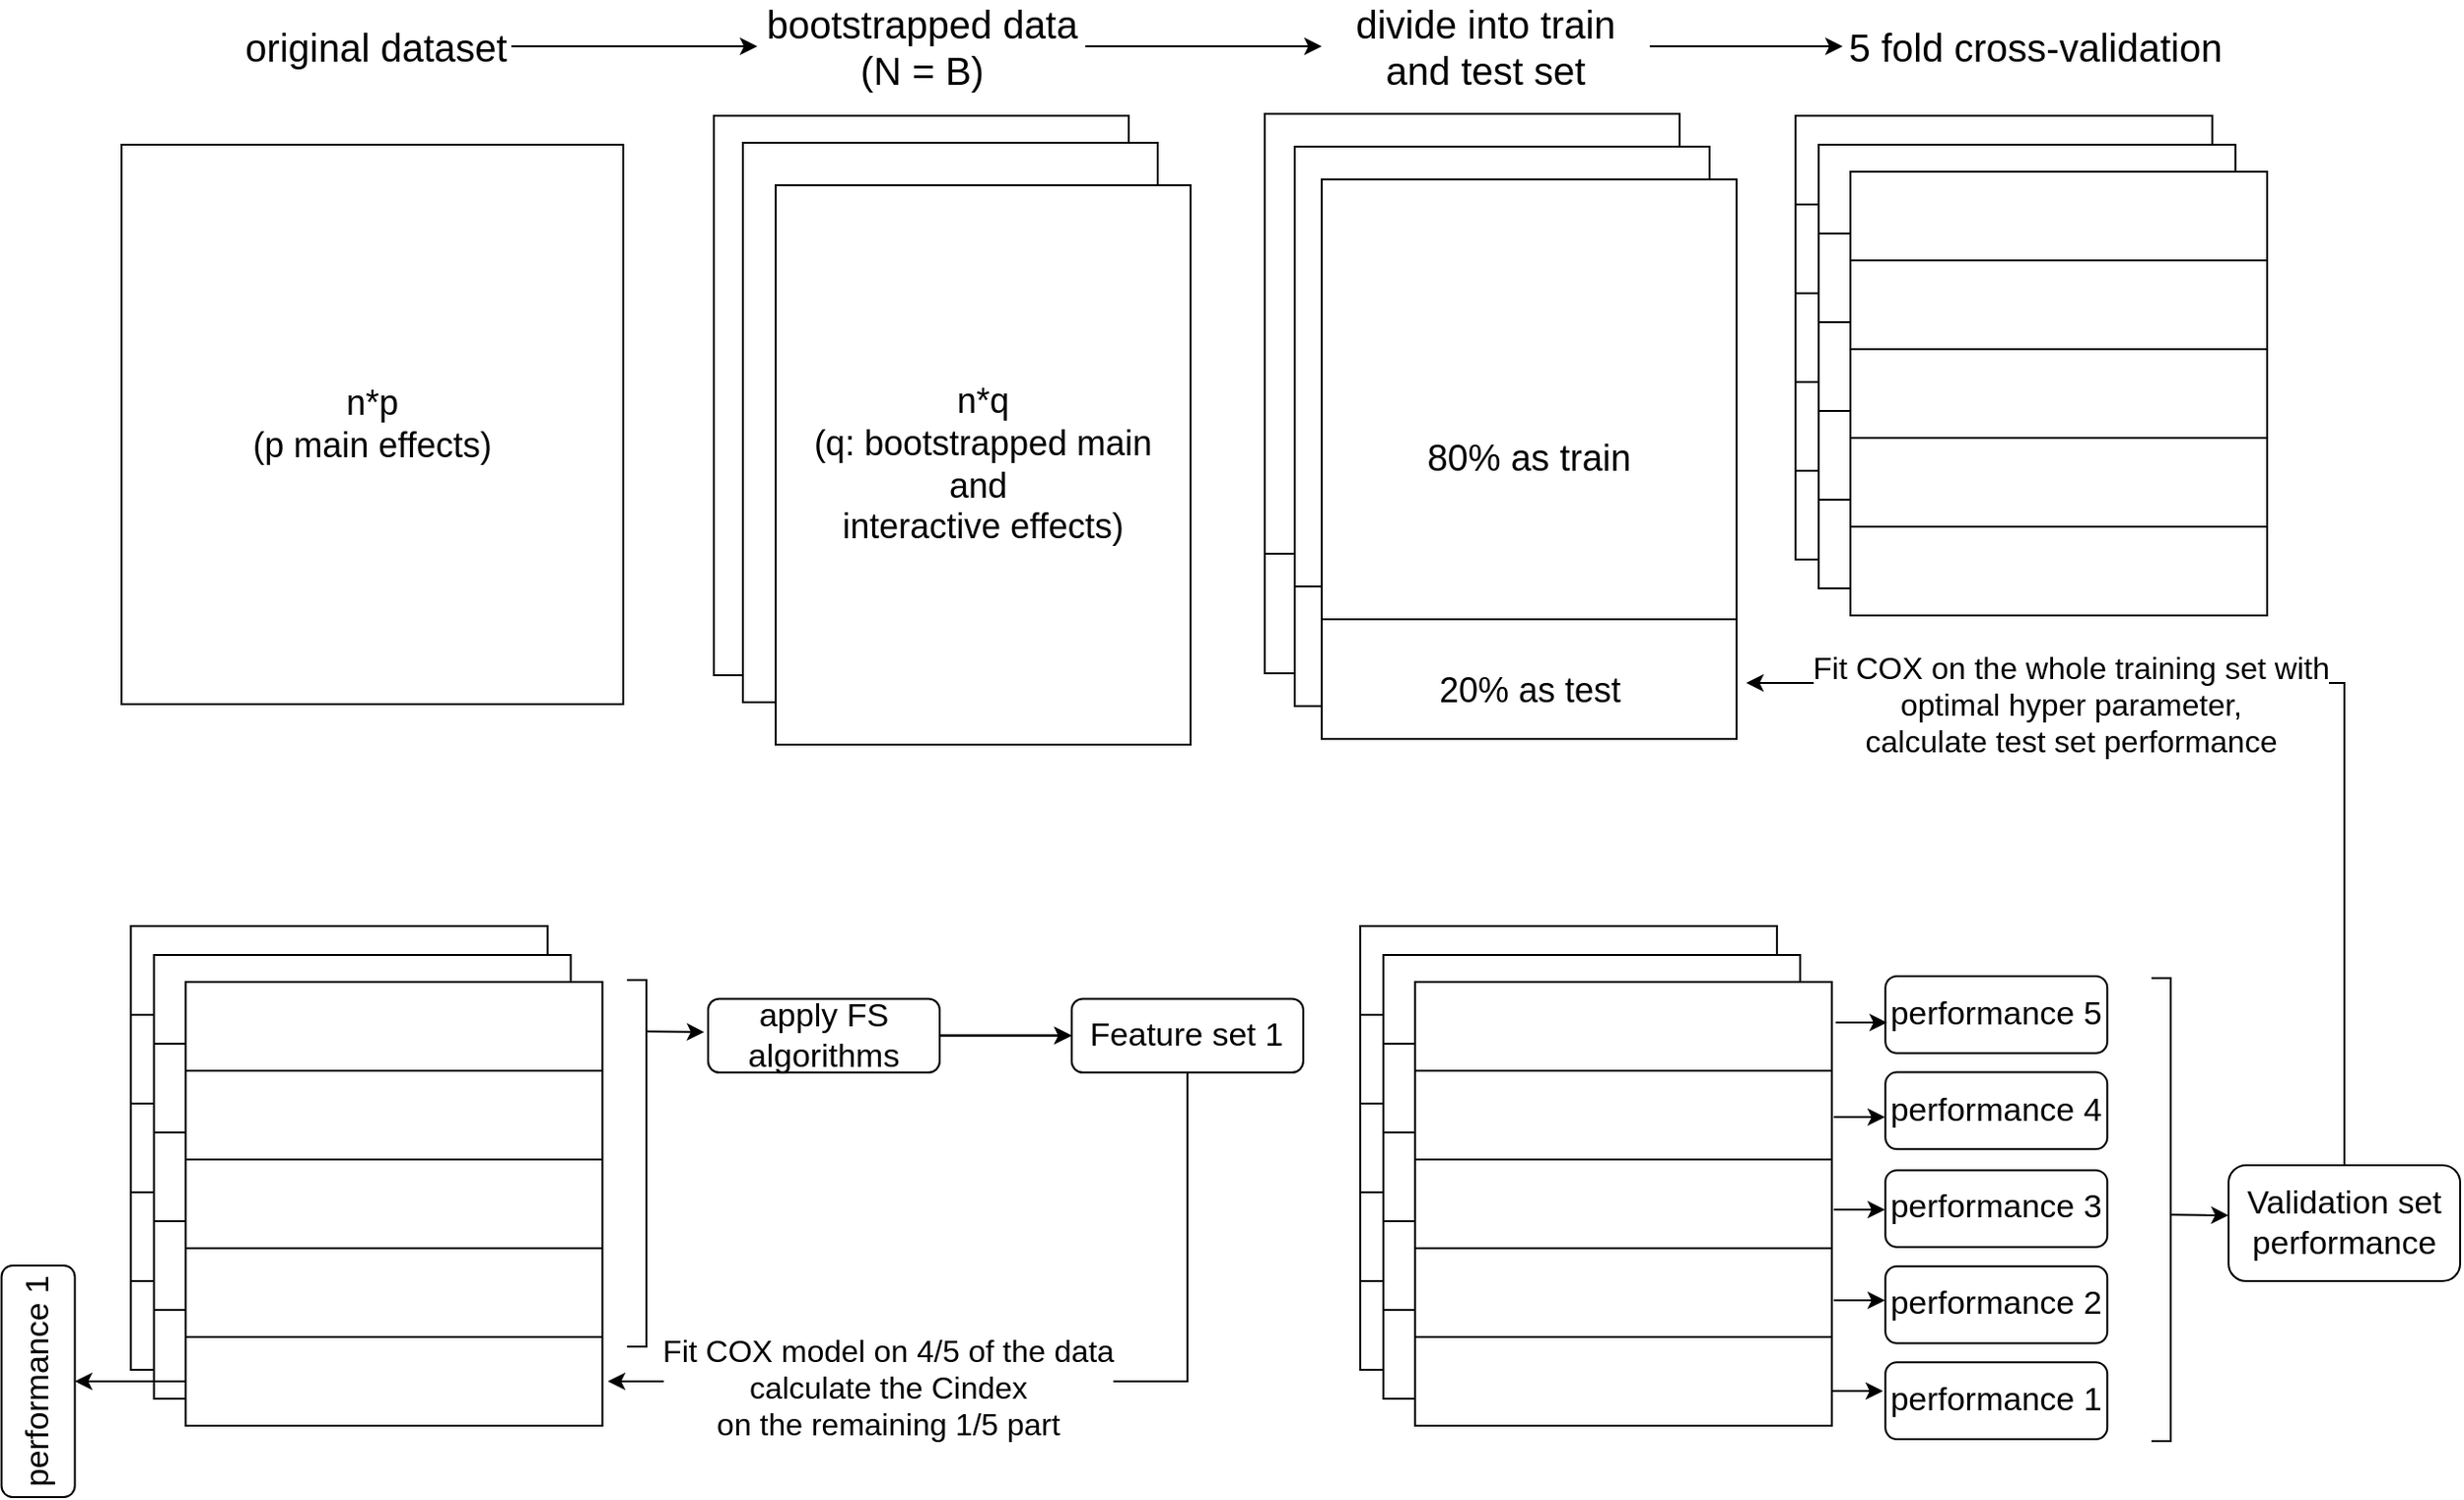 <mxfile version="22.1.16" type="device">
  <diagram name="Page-1" id="NW5-xHElYE2Hm5yu41M4">
    <mxGraphModel dx="2320" dy="2069" grid="1" gridSize="10" guides="1" tooltips="1" connect="1" arrows="1" fold="1" page="1" pageScale="1" pageWidth="827" pageHeight="1169" math="0" shadow="0">
      <root>
        <mxCell id="0" />
        <mxCell id="1" parent="0" />
        <mxCell id="kh96VS2ofaY7KQx8Iza0-1" value="" style="edgeStyle=orthogonalEdgeStyle;rounded=0;orthogonalLoop=1;jettySize=auto;html=1;" edge="1" parent="1" source="kh96VS2ofaY7KQx8Iza0-2" target="kh96VS2ofaY7KQx8Iza0-4">
          <mxGeometry relative="1" as="geometry" />
        </mxCell>
        <mxCell id="kh96VS2ofaY7KQx8Iza0-2" value="original dataset" style="text;html=1;strokeColor=none;fillColor=none;align=center;verticalAlign=middle;whiteSpace=wrap;rounded=0;fontSize=20;" vertex="1" parent="1">
          <mxGeometry x="-180" y="-755" width="140" height="30" as="geometry" />
        </mxCell>
        <mxCell id="kh96VS2ofaY7KQx8Iza0-3" value="" style="edgeStyle=orthogonalEdgeStyle;rounded=0;orthogonalLoop=1;jettySize=auto;html=1;" edge="1" parent="1" source="kh96VS2ofaY7KQx8Iza0-4" target="kh96VS2ofaY7KQx8Iza0-27">
          <mxGeometry relative="1" as="geometry" />
        </mxCell>
        <mxCell id="kh96VS2ofaY7KQx8Iza0-4" value="bootstrapped data (N = B)" style="text;html=1;strokeColor=none;fillColor=none;align=center;verticalAlign=middle;whiteSpace=wrap;rounded=0;fontSize=20;" vertex="1" parent="1">
          <mxGeometry x="87.5" y="-755" width="170" height="30" as="geometry" />
        </mxCell>
        <mxCell id="kh96VS2ofaY7KQx8Iza0-5" value="&lt;font style=&quot;font-size: 18px;&quot;&gt;n*p&lt;br&gt;(p main effects)&lt;/font&gt;" style="rounded=0;whiteSpace=wrap;html=1;" vertex="1" parent="1">
          <mxGeometry x="-242" y="-689" width="260" height="290" as="geometry" />
        </mxCell>
        <mxCell id="kh96VS2ofaY7KQx8Iza0-6" value="" style="shape=table;startSize=0;container=1;collapsible=0;childLayout=tableLayout;" vertex="1" parent="1">
          <mxGeometry x="625.57" y="-704" width="216" height="230" as="geometry" />
        </mxCell>
        <mxCell id="kh96VS2ofaY7KQx8Iza0-7" value="" style="shape=tableRow;horizontal=0;startSize=0;swimlaneHead=0;swimlaneBody=0;strokeColor=inherit;top=0;left=0;bottom=0;right=0;collapsible=0;dropTarget=0;fillColor=none;points=[[0,0.5],[1,0.5]];portConstraint=eastwest;" vertex="1" parent="kh96VS2ofaY7KQx8Iza0-6">
          <mxGeometry width="216" height="46" as="geometry" />
        </mxCell>
        <mxCell id="kh96VS2ofaY7KQx8Iza0-8" value="" style="shape=partialRectangle;html=1;whiteSpace=wrap;connectable=0;strokeColor=inherit;overflow=hidden;fillColor=none;top=0;left=0;bottom=0;right=0;pointerEvents=1;" vertex="1" parent="kh96VS2ofaY7KQx8Iza0-7">
          <mxGeometry width="216" height="46" as="geometry">
            <mxRectangle width="216" height="46" as="alternateBounds" />
          </mxGeometry>
        </mxCell>
        <mxCell id="kh96VS2ofaY7KQx8Iza0-9" value="" style="shape=tableRow;horizontal=0;startSize=0;swimlaneHead=0;swimlaneBody=0;strokeColor=inherit;top=0;left=0;bottom=0;right=0;collapsible=0;dropTarget=0;fillColor=none;points=[[0,0.5],[1,0.5]];portConstraint=eastwest;" vertex="1" parent="kh96VS2ofaY7KQx8Iza0-6">
          <mxGeometry y="46" width="216" height="46" as="geometry" />
        </mxCell>
        <mxCell id="kh96VS2ofaY7KQx8Iza0-10" value="" style="shape=partialRectangle;html=1;whiteSpace=wrap;connectable=0;strokeColor=inherit;overflow=hidden;fillColor=none;top=0;left=0;bottom=0;right=0;pointerEvents=1;" vertex="1" parent="kh96VS2ofaY7KQx8Iza0-9">
          <mxGeometry width="216" height="46" as="geometry">
            <mxRectangle width="216" height="46" as="alternateBounds" />
          </mxGeometry>
        </mxCell>
        <mxCell id="kh96VS2ofaY7KQx8Iza0-11" value="" style="shape=tableRow;horizontal=0;startSize=0;swimlaneHead=0;swimlaneBody=0;strokeColor=inherit;top=0;left=0;bottom=0;right=0;collapsible=0;dropTarget=0;fillColor=none;points=[[0,0.5],[1,0.5]];portConstraint=eastwest;" vertex="1" parent="kh96VS2ofaY7KQx8Iza0-6">
          <mxGeometry y="92" width="216" height="46" as="geometry" />
        </mxCell>
        <mxCell id="kh96VS2ofaY7KQx8Iza0-12" value="" style="shape=partialRectangle;html=1;whiteSpace=wrap;connectable=0;strokeColor=inherit;overflow=hidden;fillColor=none;top=0;left=0;bottom=0;right=0;pointerEvents=1;" vertex="1" parent="kh96VS2ofaY7KQx8Iza0-11">
          <mxGeometry width="216" height="46" as="geometry">
            <mxRectangle width="216" height="46" as="alternateBounds" />
          </mxGeometry>
        </mxCell>
        <mxCell id="kh96VS2ofaY7KQx8Iza0-13" value="" style="shape=tableRow;horizontal=0;startSize=0;swimlaneHead=0;swimlaneBody=0;strokeColor=inherit;top=0;left=0;bottom=0;right=0;collapsible=0;dropTarget=0;fillColor=none;points=[[0,0.5],[1,0.5]];portConstraint=eastwest;" vertex="1" parent="kh96VS2ofaY7KQx8Iza0-6">
          <mxGeometry y="138" width="216" height="46" as="geometry" />
        </mxCell>
        <mxCell id="kh96VS2ofaY7KQx8Iza0-14" value="" style="shape=partialRectangle;html=1;whiteSpace=wrap;connectable=0;strokeColor=inherit;overflow=hidden;fillColor=none;top=0;left=0;bottom=0;right=0;pointerEvents=1;" vertex="1" parent="kh96VS2ofaY7KQx8Iza0-13">
          <mxGeometry width="216" height="46" as="geometry">
            <mxRectangle width="216" height="46" as="alternateBounds" />
          </mxGeometry>
        </mxCell>
        <mxCell id="kh96VS2ofaY7KQx8Iza0-15" value="" style="shape=tableRow;horizontal=0;startSize=0;swimlaneHead=0;swimlaneBody=0;strokeColor=inherit;top=0;left=0;bottom=0;right=0;collapsible=0;dropTarget=0;fillColor=none;points=[[0,0.5],[1,0.5]];portConstraint=eastwest;" vertex="1" parent="kh96VS2ofaY7KQx8Iza0-6">
          <mxGeometry y="184" width="216" height="46" as="geometry" />
        </mxCell>
        <mxCell id="kh96VS2ofaY7KQx8Iza0-16" value="" style="shape=partialRectangle;html=1;whiteSpace=wrap;connectable=0;strokeColor=inherit;overflow=hidden;fillColor=none;top=0;left=0;bottom=0;right=0;pointerEvents=1;" vertex="1" parent="kh96VS2ofaY7KQx8Iza0-15">
          <mxGeometry width="216" height="46" as="geometry">
            <mxRectangle width="216" height="46" as="alternateBounds" />
          </mxGeometry>
        </mxCell>
        <mxCell id="kh96VS2ofaY7KQx8Iza0-17" value="" style="group" vertex="1" connectable="0" parent="1">
          <mxGeometry x="350.5" y="-705" width="254.5" height="324" as="geometry" />
        </mxCell>
        <mxCell id="kh96VS2ofaY7KQx8Iza0-18" value="80% as train" style="shape=internalStorage;whiteSpace=wrap;html=1;backgroundOutline=1;dx=0;dy=228;" vertex="1" parent="kh96VS2ofaY7KQx8Iza0-17">
          <mxGeometry width="215" height="290" as="geometry" />
        </mxCell>
        <mxCell id="kh96VS2ofaY7KQx8Iza0-19" value="20% as test" style="text;html=1;strokeColor=none;fillColor=none;align=center;verticalAlign=middle;whiteSpace=wrap;rounded=0;" vertex="1" parent="kh96VS2ofaY7KQx8Iza0-17">
          <mxGeometry x="70" y="250" width="75" height="30" as="geometry" />
        </mxCell>
        <mxCell id="kh96VS2ofaY7KQx8Iza0-20" value="" style="group" vertex="1" connectable="0" parent="kh96VS2ofaY7KQx8Iza0-17">
          <mxGeometry x="9.5" y="10" width="235" height="314" as="geometry" />
        </mxCell>
        <mxCell id="kh96VS2ofaY7KQx8Iza0-21" value="80% as train" style="shape=internalStorage;whiteSpace=wrap;html=1;backgroundOutline=1;dx=0;dy=228;" vertex="1" parent="kh96VS2ofaY7KQx8Iza0-20">
          <mxGeometry x="6" y="7" width="215" height="290" as="geometry" />
        </mxCell>
        <mxCell id="kh96VS2ofaY7KQx8Iza0-22" value="20% as test" style="text;html=1;strokeColor=none;fillColor=none;align=center;verticalAlign=middle;whiteSpace=wrap;rounded=0;" vertex="1" parent="kh96VS2ofaY7KQx8Iza0-20">
          <mxGeometry x="70" y="250" width="75" height="30" as="geometry" />
        </mxCell>
        <mxCell id="kh96VS2ofaY7KQx8Iza0-23" value="" style="group" vertex="1" connectable="0" parent="kh96VS2ofaY7KQx8Iza0-20">
          <mxGeometry x="20" y="24" width="215" height="290" as="geometry" />
        </mxCell>
        <mxCell id="kh96VS2ofaY7KQx8Iza0-24" value="&lt;font style=&quot;font-size: 19px;&quot;&gt;80% as train&lt;/font&gt;" style="shape=internalStorage;whiteSpace=wrap;html=1;backgroundOutline=1;dx=0;dy=228;" vertex="1" parent="kh96VS2ofaY7KQx8Iza0-23">
          <mxGeometry width="215" height="290" as="geometry" />
        </mxCell>
        <mxCell id="kh96VS2ofaY7KQx8Iza0-25" value="20% as test" style="text;html=1;strokeColor=none;fillColor=none;align=center;verticalAlign=middle;whiteSpace=wrap;rounded=0;fontSize=18;" vertex="1" parent="kh96VS2ofaY7KQx8Iza0-23">
          <mxGeometry x="57.5" y="250" width="100" height="30" as="geometry" />
        </mxCell>
        <mxCell id="kh96VS2ofaY7KQx8Iza0-26" value="" style="edgeStyle=orthogonalEdgeStyle;rounded=0;orthogonalLoop=1;jettySize=auto;html=1;" edge="1" parent="1" source="kh96VS2ofaY7KQx8Iza0-27" target="kh96VS2ofaY7KQx8Iza0-29">
          <mxGeometry relative="1" as="geometry" />
        </mxCell>
        <mxCell id="kh96VS2ofaY7KQx8Iza0-27" value="divide into train and test set" style="text;html=1;strokeColor=none;fillColor=none;align=center;verticalAlign=middle;whiteSpace=wrap;rounded=0;fontSize=20;" vertex="1" parent="1">
          <mxGeometry x="380" y="-755" width="170" height="30" as="geometry" />
        </mxCell>
        <mxCell id="kh96VS2ofaY7KQx8Iza0-28" value="n*q&lt;br&gt;(q: bootstrapped features and&amp;nbsp;&lt;br&gt;interactive effects)" style="rounded=0;whiteSpace=wrap;html=1;" vertex="1" parent="1">
          <mxGeometry x="65" y="-704" width="215" height="290" as="geometry" />
        </mxCell>
        <mxCell id="kh96VS2ofaY7KQx8Iza0-29" value="5 fold cross-validation" style="text;html=1;strokeColor=none;fillColor=none;align=center;verticalAlign=middle;whiteSpace=wrap;rounded=0;fontSize=20;" vertex="1" parent="1">
          <mxGeometry x="650" y="-755" width="200" height="30" as="geometry" />
        </mxCell>
        <mxCell id="kh96VS2ofaY7KQx8Iza0-30" value="" style="ellipse;whiteSpace=wrap;html=1;align=center;aspect=fixed;fillColor=none;strokeColor=none;resizable=0;perimeter=centerPerimeter;rotatable=0;allowArrows=0;points=[];outlineConnect=1;" vertex="1" parent="1">
          <mxGeometry x="-120" y="-355" width="10" height="10" as="geometry" />
        </mxCell>
        <mxCell id="kh96VS2ofaY7KQx8Iza0-31" value="" style="group" vertex="1" connectable="0" parent="1">
          <mxGeometry x="820" y="-257" width="30" height="240" as="geometry" />
        </mxCell>
        <mxCell id="kh96VS2ofaY7KQx8Iza0-32" value="" style="group" vertex="1" connectable="0" parent="kh96VS2ofaY7KQx8Iza0-31">
          <mxGeometry width="30" height="240" as="geometry" />
        </mxCell>
        <mxCell id="kh96VS2ofaY7KQx8Iza0-33" value="" style="endArrow=classic;html=1;rounded=0;" edge="1" parent="kh96VS2ofaY7KQx8Iza0-32">
          <mxGeometry width="50" height="50" relative="1" as="geometry">
            <mxPoint y="122.609" as="sourcePoint" />
            <mxPoint x="30" y="123" as="targetPoint" />
          </mxGeometry>
        </mxCell>
        <mxCell id="kh96VS2ofaY7KQx8Iza0-34" value="" style="endArrow=none;html=1;rounded=0;" edge="1" parent="kh96VS2ofaY7KQx8Iza0-32">
          <mxGeometry width="50" height="50" relative="1" as="geometry">
            <mxPoint x="-10" as="sourcePoint" />
            <mxPoint x="-10" y="240" as="targetPoint" />
            <Array as="points">
              <mxPoint />
              <mxPoint y="240" />
            </Array>
          </mxGeometry>
        </mxCell>
        <mxCell id="kh96VS2ofaY7KQx8Iza0-35" value="" style="endArrow=classic;html=1;rounded=0;" edge="1" parent="1">
          <mxGeometry width="50" height="50" relative="1" as="geometry">
            <mxPoint x="30" y="-229.413" as="sourcePoint" />
            <mxPoint x="60" y="-229" as="targetPoint" />
          </mxGeometry>
        </mxCell>
        <mxCell id="kh96VS2ofaY7KQx8Iza0-36" value="" style="endArrow=none;html=1;rounded=0;" edge="1" parent="1">
          <mxGeometry width="50" height="50" relative="1" as="geometry">
            <mxPoint x="20" y="-256" as="sourcePoint" />
            <mxPoint x="20" y="-66" as="targetPoint" />
            <Array as="points">
              <mxPoint x="30" y="-256" />
              <mxPoint x="30" y="-66" />
            </Array>
          </mxGeometry>
        </mxCell>
        <mxCell id="kh96VS2ofaY7KQx8Iza0-37" value="&lt;font style=&quot;font-size: 17px;&quot;&gt;apply FS algorithms&lt;/font&gt;" style="rounded=1;whiteSpace=wrap;html=1;" vertex="1" parent="1">
          <mxGeometry x="62" y="-246.3" width="120" height="38.2" as="geometry" />
        </mxCell>
        <mxCell id="kh96VS2ofaY7KQx8Iza0-38" value="n*q&lt;br&gt;(q: bootstrapped features and&amp;nbsp;&lt;br&gt;interactive effects)" style="rounded=0;whiteSpace=wrap;html=1;" vertex="1" parent="1">
          <mxGeometry x="80" y="-690" width="215" height="290" as="geometry" />
        </mxCell>
        <mxCell id="kh96VS2ofaY7KQx8Iza0-39" value="&lt;font style=&quot;font-size: 18px;&quot;&gt;n*q&lt;br&gt;(q: bootstrapped main and&amp;nbsp;&lt;br&gt;interactive effects)&lt;/font&gt;" style="rounded=0;whiteSpace=wrap;html=1;" vertex="1" parent="1">
          <mxGeometry x="97" y="-668" width="215" height="290" as="geometry" />
        </mxCell>
        <mxCell id="kh96VS2ofaY7KQx8Iza0-40" value="" style="shape=table;startSize=0;container=1;collapsible=0;childLayout=tableLayout;" vertex="1" parent="1">
          <mxGeometry x="637.57" y="-689" width="216" height="230" as="geometry" />
        </mxCell>
        <mxCell id="kh96VS2ofaY7KQx8Iza0-41" value="" style="shape=tableRow;horizontal=0;startSize=0;swimlaneHead=0;swimlaneBody=0;strokeColor=inherit;top=0;left=0;bottom=0;right=0;collapsible=0;dropTarget=0;fillColor=none;points=[[0,0.5],[1,0.5]];portConstraint=eastwest;" vertex="1" parent="kh96VS2ofaY7KQx8Iza0-40">
          <mxGeometry width="216" height="46" as="geometry" />
        </mxCell>
        <mxCell id="kh96VS2ofaY7KQx8Iza0-42" value="" style="shape=partialRectangle;html=1;whiteSpace=wrap;connectable=0;strokeColor=inherit;overflow=hidden;fillColor=none;top=0;left=0;bottom=0;right=0;pointerEvents=1;" vertex="1" parent="kh96VS2ofaY7KQx8Iza0-41">
          <mxGeometry width="216" height="46" as="geometry">
            <mxRectangle width="216" height="46" as="alternateBounds" />
          </mxGeometry>
        </mxCell>
        <mxCell id="kh96VS2ofaY7KQx8Iza0-43" value="" style="shape=tableRow;horizontal=0;startSize=0;swimlaneHead=0;swimlaneBody=0;strokeColor=inherit;top=0;left=0;bottom=0;right=0;collapsible=0;dropTarget=0;fillColor=none;points=[[0,0.5],[1,0.5]];portConstraint=eastwest;" vertex="1" parent="kh96VS2ofaY7KQx8Iza0-40">
          <mxGeometry y="46" width="216" height="46" as="geometry" />
        </mxCell>
        <mxCell id="kh96VS2ofaY7KQx8Iza0-44" value="" style="shape=partialRectangle;html=1;whiteSpace=wrap;connectable=0;strokeColor=inherit;overflow=hidden;fillColor=none;top=0;left=0;bottom=0;right=0;pointerEvents=1;" vertex="1" parent="kh96VS2ofaY7KQx8Iza0-43">
          <mxGeometry width="216" height="46" as="geometry">
            <mxRectangle width="216" height="46" as="alternateBounds" />
          </mxGeometry>
        </mxCell>
        <mxCell id="kh96VS2ofaY7KQx8Iza0-45" value="" style="shape=tableRow;horizontal=0;startSize=0;swimlaneHead=0;swimlaneBody=0;strokeColor=inherit;top=0;left=0;bottom=0;right=0;collapsible=0;dropTarget=0;fillColor=none;points=[[0,0.5],[1,0.5]];portConstraint=eastwest;" vertex="1" parent="kh96VS2ofaY7KQx8Iza0-40">
          <mxGeometry y="92" width="216" height="46" as="geometry" />
        </mxCell>
        <mxCell id="kh96VS2ofaY7KQx8Iza0-46" value="" style="shape=partialRectangle;html=1;whiteSpace=wrap;connectable=0;strokeColor=inherit;overflow=hidden;fillColor=none;top=0;left=0;bottom=0;right=0;pointerEvents=1;" vertex="1" parent="kh96VS2ofaY7KQx8Iza0-45">
          <mxGeometry width="216" height="46" as="geometry">
            <mxRectangle width="216" height="46" as="alternateBounds" />
          </mxGeometry>
        </mxCell>
        <mxCell id="kh96VS2ofaY7KQx8Iza0-47" value="" style="shape=tableRow;horizontal=0;startSize=0;swimlaneHead=0;swimlaneBody=0;strokeColor=inherit;top=0;left=0;bottom=0;right=0;collapsible=0;dropTarget=0;fillColor=none;points=[[0,0.5],[1,0.5]];portConstraint=eastwest;" vertex="1" parent="kh96VS2ofaY7KQx8Iza0-40">
          <mxGeometry y="138" width="216" height="46" as="geometry" />
        </mxCell>
        <mxCell id="kh96VS2ofaY7KQx8Iza0-48" value="" style="shape=partialRectangle;html=1;whiteSpace=wrap;connectable=0;strokeColor=inherit;overflow=hidden;fillColor=none;top=0;left=0;bottom=0;right=0;pointerEvents=1;" vertex="1" parent="kh96VS2ofaY7KQx8Iza0-47">
          <mxGeometry width="216" height="46" as="geometry">
            <mxRectangle width="216" height="46" as="alternateBounds" />
          </mxGeometry>
        </mxCell>
        <mxCell id="kh96VS2ofaY7KQx8Iza0-49" value="" style="shape=tableRow;horizontal=0;startSize=0;swimlaneHead=0;swimlaneBody=0;strokeColor=inherit;top=0;left=0;bottom=0;right=0;collapsible=0;dropTarget=0;fillColor=none;points=[[0,0.5],[1,0.5]];portConstraint=eastwest;" vertex="1" parent="kh96VS2ofaY7KQx8Iza0-40">
          <mxGeometry y="184" width="216" height="46" as="geometry" />
        </mxCell>
        <mxCell id="kh96VS2ofaY7KQx8Iza0-50" value="" style="shape=partialRectangle;html=1;whiteSpace=wrap;connectable=0;strokeColor=inherit;overflow=hidden;fillColor=none;top=0;left=0;bottom=0;right=0;pointerEvents=1;" vertex="1" parent="kh96VS2ofaY7KQx8Iza0-49">
          <mxGeometry width="216" height="46" as="geometry">
            <mxRectangle width="216" height="46" as="alternateBounds" />
          </mxGeometry>
        </mxCell>
        <mxCell id="kh96VS2ofaY7KQx8Iza0-51" value="" style="shape=table;startSize=0;container=1;collapsible=0;childLayout=tableLayout;" vertex="1" parent="1">
          <mxGeometry x="654" y="-675" width="216" height="230" as="geometry" />
        </mxCell>
        <mxCell id="kh96VS2ofaY7KQx8Iza0-52" value="" style="shape=tableRow;horizontal=0;startSize=0;swimlaneHead=0;swimlaneBody=0;strokeColor=inherit;top=0;left=0;bottom=0;right=0;collapsible=0;dropTarget=0;fillColor=none;points=[[0,0.5],[1,0.5]];portConstraint=eastwest;" vertex="1" parent="kh96VS2ofaY7KQx8Iza0-51">
          <mxGeometry width="216" height="46" as="geometry" />
        </mxCell>
        <mxCell id="kh96VS2ofaY7KQx8Iza0-53" value="" style="shape=partialRectangle;html=1;whiteSpace=wrap;connectable=0;strokeColor=inherit;overflow=hidden;fillColor=none;top=0;left=0;bottom=0;right=0;pointerEvents=1;" vertex="1" parent="kh96VS2ofaY7KQx8Iza0-52">
          <mxGeometry width="216" height="46" as="geometry">
            <mxRectangle width="216" height="46" as="alternateBounds" />
          </mxGeometry>
        </mxCell>
        <mxCell id="kh96VS2ofaY7KQx8Iza0-54" value="" style="shape=tableRow;horizontal=0;startSize=0;swimlaneHead=0;swimlaneBody=0;strokeColor=inherit;top=0;left=0;bottom=0;right=0;collapsible=0;dropTarget=0;fillColor=none;points=[[0,0.5],[1,0.5]];portConstraint=eastwest;" vertex="1" parent="kh96VS2ofaY7KQx8Iza0-51">
          <mxGeometry y="46" width="216" height="46" as="geometry" />
        </mxCell>
        <mxCell id="kh96VS2ofaY7KQx8Iza0-55" value="" style="shape=partialRectangle;html=1;whiteSpace=wrap;connectable=0;strokeColor=inherit;overflow=hidden;fillColor=none;top=0;left=0;bottom=0;right=0;pointerEvents=1;" vertex="1" parent="kh96VS2ofaY7KQx8Iza0-54">
          <mxGeometry width="216" height="46" as="geometry">
            <mxRectangle width="216" height="46" as="alternateBounds" />
          </mxGeometry>
        </mxCell>
        <mxCell id="kh96VS2ofaY7KQx8Iza0-56" value="" style="shape=tableRow;horizontal=0;startSize=0;swimlaneHead=0;swimlaneBody=0;strokeColor=inherit;top=0;left=0;bottom=0;right=0;collapsible=0;dropTarget=0;fillColor=none;points=[[0,0.5],[1,0.5]];portConstraint=eastwest;" vertex="1" parent="kh96VS2ofaY7KQx8Iza0-51">
          <mxGeometry y="92" width="216" height="46" as="geometry" />
        </mxCell>
        <mxCell id="kh96VS2ofaY7KQx8Iza0-57" value="" style="shape=partialRectangle;html=1;whiteSpace=wrap;connectable=0;strokeColor=inherit;overflow=hidden;fillColor=none;top=0;left=0;bottom=0;right=0;pointerEvents=1;" vertex="1" parent="kh96VS2ofaY7KQx8Iza0-56">
          <mxGeometry width="216" height="46" as="geometry">
            <mxRectangle width="216" height="46" as="alternateBounds" />
          </mxGeometry>
        </mxCell>
        <mxCell id="kh96VS2ofaY7KQx8Iza0-58" value="" style="shape=tableRow;horizontal=0;startSize=0;swimlaneHead=0;swimlaneBody=0;strokeColor=inherit;top=0;left=0;bottom=0;right=0;collapsible=0;dropTarget=0;fillColor=none;points=[[0,0.5],[1,0.5]];portConstraint=eastwest;" vertex="1" parent="kh96VS2ofaY7KQx8Iza0-51">
          <mxGeometry y="138" width="216" height="46" as="geometry" />
        </mxCell>
        <mxCell id="kh96VS2ofaY7KQx8Iza0-59" value="" style="shape=partialRectangle;html=1;whiteSpace=wrap;connectable=0;strokeColor=inherit;overflow=hidden;fillColor=none;top=0;left=0;bottom=0;right=0;pointerEvents=1;" vertex="1" parent="kh96VS2ofaY7KQx8Iza0-58">
          <mxGeometry width="216" height="46" as="geometry">
            <mxRectangle width="216" height="46" as="alternateBounds" />
          </mxGeometry>
        </mxCell>
        <mxCell id="kh96VS2ofaY7KQx8Iza0-60" value="" style="shape=tableRow;horizontal=0;startSize=0;swimlaneHead=0;swimlaneBody=0;strokeColor=inherit;top=0;left=0;bottom=0;right=0;collapsible=0;dropTarget=0;fillColor=none;points=[[0,0.5],[1,0.5]];portConstraint=eastwest;" vertex="1" parent="kh96VS2ofaY7KQx8Iza0-51">
          <mxGeometry y="184" width="216" height="46" as="geometry" />
        </mxCell>
        <mxCell id="kh96VS2ofaY7KQx8Iza0-61" value="" style="shape=partialRectangle;html=1;whiteSpace=wrap;connectable=0;strokeColor=inherit;overflow=hidden;fillColor=none;top=0;left=0;bottom=0;right=0;pointerEvents=1;" vertex="1" parent="kh96VS2ofaY7KQx8Iza0-60">
          <mxGeometry width="216" height="46" as="geometry">
            <mxRectangle width="216" height="46" as="alternateBounds" />
          </mxGeometry>
        </mxCell>
        <mxCell id="kh96VS2ofaY7KQx8Iza0-62" value="" style="shape=table;startSize=0;container=1;collapsible=0;childLayout=tableLayout;" vertex="1" parent="1">
          <mxGeometry x="-237.21" y="-284" width="216" height="230" as="geometry" />
        </mxCell>
        <mxCell id="kh96VS2ofaY7KQx8Iza0-63" value="" style="shape=tableRow;horizontal=0;startSize=0;swimlaneHead=0;swimlaneBody=0;strokeColor=inherit;top=0;left=0;bottom=0;right=0;collapsible=0;dropTarget=0;fillColor=none;points=[[0,0.5],[1,0.5]];portConstraint=eastwest;" vertex="1" parent="kh96VS2ofaY7KQx8Iza0-62">
          <mxGeometry width="216" height="46" as="geometry" />
        </mxCell>
        <mxCell id="kh96VS2ofaY7KQx8Iza0-64" value="" style="shape=partialRectangle;html=1;whiteSpace=wrap;connectable=0;strokeColor=inherit;overflow=hidden;fillColor=none;top=0;left=0;bottom=0;right=0;pointerEvents=1;" vertex="1" parent="kh96VS2ofaY7KQx8Iza0-63">
          <mxGeometry width="216" height="46" as="geometry">
            <mxRectangle width="216" height="46" as="alternateBounds" />
          </mxGeometry>
        </mxCell>
        <mxCell id="kh96VS2ofaY7KQx8Iza0-65" value="" style="shape=tableRow;horizontal=0;startSize=0;swimlaneHead=0;swimlaneBody=0;strokeColor=inherit;top=0;left=0;bottom=0;right=0;collapsible=0;dropTarget=0;fillColor=none;points=[[0,0.5],[1,0.5]];portConstraint=eastwest;" vertex="1" parent="kh96VS2ofaY7KQx8Iza0-62">
          <mxGeometry y="46" width="216" height="46" as="geometry" />
        </mxCell>
        <mxCell id="kh96VS2ofaY7KQx8Iza0-66" value="" style="shape=partialRectangle;html=1;whiteSpace=wrap;connectable=0;strokeColor=inherit;overflow=hidden;fillColor=none;top=0;left=0;bottom=0;right=0;pointerEvents=1;" vertex="1" parent="kh96VS2ofaY7KQx8Iza0-65">
          <mxGeometry width="216" height="46" as="geometry">
            <mxRectangle width="216" height="46" as="alternateBounds" />
          </mxGeometry>
        </mxCell>
        <mxCell id="kh96VS2ofaY7KQx8Iza0-67" value="" style="shape=tableRow;horizontal=0;startSize=0;swimlaneHead=0;swimlaneBody=0;strokeColor=inherit;top=0;left=0;bottom=0;right=0;collapsible=0;dropTarget=0;fillColor=none;points=[[0,0.5],[1,0.5]];portConstraint=eastwest;" vertex="1" parent="kh96VS2ofaY7KQx8Iza0-62">
          <mxGeometry y="92" width="216" height="46" as="geometry" />
        </mxCell>
        <mxCell id="kh96VS2ofaY7KQx8Iza0-68" value="" style="shape=partialRectangle;html=1;whiteSpace=wrap;connectable=0;strokeColor=inherit;overflow=hidden;fillColor=none;top=0;left=0;bottom=0;right=0;pointerEvents=1;" vertex="1" parent="kh96VS2ofaY7KQx8Iza0-67">
          <mxGeometry width="216" height="46" as="geometry">
            <mxRectangle width="216" height="46" as="alternateBounds" />
          </mxGeometry>
        </mxCell>
        <mxCell id="kh96VS2ofaY7KQx8Iza0-69" value="" style="shape=tableRow;horizontal=0;startSize=0;swimlaneHead=0;swimlaneBody=0;strokeColor=inherit;top=0;left=0;bottom=0;right=0;collapsible=0;dropTarget=0;fillColor=none;points=[[0,0.5],[1,0.5]];portConstraint=eastwest;" vertex="1" parent="kh96VS2ofaY7KQx8Iza0-62">
          <mxGeometry y="138" width="216" height="46" as="geometry" />
        </mxCell>
        <mxCell id="kh96VS2ofaY7KQx8Iza0-70" value="" style="shape=partialRectangle;html=1;whiteSpace=wrap;connectable=0;strokeColor=inherit;overflow=hidden;fillColor=none;top=0;left=0;bottom=0;right=0;pointerEvents=1;" vertex="1" parent="kh96VS2ofaY7KQx8Iza0-69">
          <mxGeometry width="216" height="46" as="geometry">
            <mxRectangle width="216" height="46" as="alternateBounds" />
          </mxGeometry>
        </mxCell>
        <mxCell id="kh96VS2ofaY7KQx8Iza0-71" value="" style="shape=tableRow;horizontal=0;startSize=0;swimlaneHead=0;swimlaneBody=0;strokeColor=inherit;top=0;left=0;bottom=0;right=0;collapsible=0;dropTarget=0;fillColor=none;points=[[0,0.5],[1,0.5]];portConstraint=eastwest;" vertex="1" parent="kh96VS2ofaY7KQx8Iza0-62">
          <mxGeometry y="184" width="216" height="46" as="geometry" />
        </mxCell>
        <mxCell id="kh96VS2ofaY7KQx8Iza0-72" value="" style="shape=partialRectangle;html=1;whiteSpace=wrap;connectable=0;strokeColor=inherit;overflow=hidden;fillColor=none;top=0;left=0;bottom=0;right=0;pointerEvents=1;" vertex="1" parent="kh96VS2ofaY7KQx8Iza0-71">
          <mxGeometry width="216" height="46" as="geometry">
            <mxRectangle width="216" height="46" as="alternateBounds" />
          </mxGeometry>
        </mxCell>
        <mxCell id="kh96VS2ofaY7KQx8Iza0-73" value="" style="shape=table;startSize=0;container=1;collapsible=0;childLayout=tableLayout;" vertex="1" parent="1">
          <mxGeometry x="-225.21" y="-269" width="216" height="230" as="geometry" />
        </mxCell>
        <mxCell id="kh96VS2ofaY7KQx8Iza0-74" value="" style="shape=tableRow;horizontal=0;startSize=0;swimlaneHead=0;swimlaneBody=0;strokeColor=inherit;top=0;left=0;bottom=0;right=0;collapsible=0;dropTarget=0;fillColor=none;points=[[0,0.5],[1,0.5]];portConstraint=eastwest;" vertex="1" parent="kh96VS2ofaY7KQx8Iza0-73">
          <mxGeometry width="216" height="46" as="geometry" />
        </mxCell>
        <mxCell id="kh96VS2ofaY7KQx8Iza0-75" value="" style="shape=partialRectangle;html=1;whiteSpace=wrap;connectable=0;strokeColor=inherit;overflow=hidden;fillColor=none;top=0;left=0;bottom=0;right=0;pointerEvents=1;" vertex="1" parent="kh96VS2ofaY7KQx8Iza0-74">
          <mxGeometry width="216" height="46" as="geometry">
            <mxRectangle width="216" height="46" as="alternateBounds" />
          </mxGeometry>
        </mxCell>
        <mxCell id="kh96VS2ofaY7KQx8Iza0-76" value="" style="shape=tableRow;horizontal=0;startSize=0;swimlaneHead=0;swimlaneBody=0;strokeColor=inherit;top=0;left=0;bottom=0;right=0;collapsible=0;dropTarget=0;fillColor=none;points=[[0,0.5],[1,0.5]];portConstraint=eastwest;" vertex="1" parent="kh96VS2ofaY7KQx8Iza0-73">
          <mxGeometry y="46" width="216" height="46" as="geometry" />
        </mxCell>
        <mxCell id="kh96VS2ofaY7KQx8Iza0-77" value="" style="shape=partialRectangle;html=1;whiteSpace=wrap;connectable=0;strokeColor=inherit;overflow=hidden;fillColor=none;top=0;left=0;bottom=0;right=0;pointerEvents=1;" vertex="1" parent="kh96VS2ofaY7KQx8Iza0-76">
          <mxGeometry width="216" height="46" as="geometry">
            <mxRectangle width="216" height="46" as="alternateBounds" />
          </mxGeometry>
        </mxCell>
        <mxCell id="kh96VS2ofaY7KQx8Iza0-78" value="" style="shape=tableRow;horizontal=0;startSize=0;swimlaneHead=0;swimlaneBody=0;strokeColor=inherit;top=0;left=0;bottom=0;right=0;collapsible=0;dropTarget=0;fillColor=none;points=[[0,0.5],[1,0.5]];portConstraint=eastwest;" vertex="1" parent="kh96VS2ofaY7KQx8Iza0-73">
          <mxGeometry y="92" width="216" height="46" as="geometry" />
        </mxCell>
        <mxCell id="kh96VS2ofaY7KQx8Iza0-79" value="" style="shape=partialRectangle;html=1;whiteSpace=wrap;connectable=0;strokeColor=inherit;overflow=hidden;fillColor=none;top=0;left=0;bottom=0;right=0;pointerEvents=1;" vertex="1" parent="kh96VS2ofaY7KQx8Iza0-78">
          <mxGeometry width="216" height="46" as="geometry">
            <mxRectangle width="216" height="46" as="alternateBounds" />
          </mxGeometry>
        </mxCell>
        <mxCell id="kh96VS2ofaY7KQx8Iza0-80" value="" style="shape=tableRow;horizontal=0;startSize=0;swimlaneHead=0;swimlaneBody=0;strokeColor=inherit;top=0;left=0;bottom=0;right=0;collapsible=0;dropTarget=0;fillColor=none;points=[[0,0.5],[1,0.5]];portConstraint=eastwest;" vertex="1" parent="kh96VS2ofaY7KQx8Iza0-73">
          <mxGeometry y="138" width="216" height="46" as="geometry" />
        </mxCell>
        <mxCell id="kh96VS2ofaY7KQx8Iza0-81" value="" style="shape=partialRectangle;html=1;whiteSpace=wrap;connectable=0;strokeColor=inherit;overflow=hidden;fillColor=none;top=0;left=0;bottom=0;right=0;pointerEvents=1;" vertex="1" parent="kh96VS2ofaY7KQx8Iza0-80">
          <mxGeometry width="216" height="46" as="geometry">
            <mxRectangle width="216" height="46" as="alternateBounds" />
          </mxGeometry>
        </mxCell>
        <mxCell id="kh96VS2ofaY7KQx8Iza0-82" value="" style="shape=tableRow;horizontal=0;startSize=0;swimlaneHead=0;swimlaneBody=0;strokeColor=inherit;top=0;left=0;bottom=0;right=0;collapsible=0;dropTarget=0;fillColor=none;points=[[0,0.5],[1,0.5]];portConstraint=eastwest;" vertex="1" parent="kh96VS2ofaY7KQx8Iza0-73">
          <mxGeometry y="184" width="216" height="46" as="geometry" />
        </mxCell>
        <mxCell id="kh96VS2ofaY7KQx8Iza0-83" value="" style="shape=partialRectangle;html=1;whiteSpace=wrap;connectable=0;strokeColor=inherit;overflow=hidden;fillColor=none;top=0;left=0;bottom=0;right=0;pointerEvents=1;" vertex="1" parent="kh96VS2ofaY7KQx8Iza0-82">
          <mxGeometry width="216" height="46" as="geometry">
            <mxRectangle width="216" height="46" as="alternateBounds" />
          </mxGeometry>
        </mxCell>
        <mxCell id="kh96VS2ofaY7KQx8Iza0-84" value="" style="edgeStyle=orthogonalEdgeStyle;rounded=0;orthogonalLoop=1;jettySize=auto;html=1;exitX=0;exitY=0.5;exitDx=0;exitDy=0;" edge="1" parent="1" source="kh96VS2ofaY7KQx8Iza0-94" target="kh96VS2ofaY7KQx8Iza0-101">
          <mxGeometry relative="1" as="geometry" />
        </mxCell>
        <mxCell id="kh96VS2ofaY7KQx8Iza0-85" value="" style="shape=table;startSize=0;container=1;collapsible=0;childLayout=tableLayout;" vertex="1" parent="1">
          <mxGeometry x="-208.78" y="-255" width="216" height="230" as="geometry" />
        </mxCell>
        <mxCell id="kh96VS2ofaY7KQx8Iza0-86" value="" style="shape=tableRow;horizontal=0;startSize=0;swimlaneHead=0;swimlaneBody=0;strokeColor=inherit;top=0;left=0;bottom=0;right=0;collapsible=0;dropTarget=0;fillColor=none;points=[[0,0.5],[1,0.5]];portConstraint=eastwest;" vertex="1" parent="kh96VS2ofaY7KQx8Iza0-85">
          <mxGeometry width="216" height="46" as="geometry" />
        </mxCell>
        <mxCell id="kh96VS2ofaY7KQx8Iza0-87" value="" style="shape=partialRectangle;html=1;whiteSpace=wrap;connectable=0;strokeColor=inherit;overflow=hidden;fillColor=none;top=0;left=0;bottom=0;right=0;pointerEvents=1;" vertex="1" parent="kh96VS2ofaY7KQx8Iza0-86">
          <mxGeometry width="216" height="46" as="geometry">
            <mxRectangle width="216" height="46" as="alternateBounds" />
          </mxGeometry>
        </mxCell>
        <mxCell id="kh96VS2ofaY7KQx8Iza0-88" value="" style="shape=tableRow;horizontal=0;startSize=0;swimlaneHead=0;swimlaneBody=0;strokeColor=inherit;top=0;left=0;bottom=0;right=0;collapsible=0;dropTarget=0;fillColor=none;points=[[0,0.5],[1,0.5]];portConstraint=eastwest;" vertex="1" parent="kh96VS2ofaY7KQx8Iza0-85">
          <mxGeometry y="46" width="216" height="46" as="geometry" />
        </mxCell>
        <mxCell id="kh96VS2ofaY7KQx8Iza0-89" value="" style="shape=partialRectangle;html=1;whiteSpace=wrap;connectable=0;strokeColor=inherit;overflow=hidden;fillColor=none;top=0;left=0;bottom=0;right=0;pointerEvents=1;" vertex="1" parent="kh96VS2ofaY7KQx8Iza0-88">
          <mxGeometry width="216" height="46" as="geometry">
            <mxRectangle width="216" height="46" as="alternateBounds" />
          </mxGeometry>
        </mxCell>
        <mxCell id="kh96VS2ofaY7KQx8Iza0-90" value="" style="shape=tableRow;horizontal=0;startSize=0;swimlaneHead=0;swimlaneBody=0;strokeColor=inherit;top=0;left=0;bottom=0;right=0;collapsible=0;dropTarget=0;fillColor=none;points=[[0,0.5],[1,0.5]];portConstraint=eastwest;" vertex="1" parent="kh96VS2ofaY7KQx8Iza0-85">
          <mxGeometry y="92" width="216" height="46" as="geometry" />
        </mxCell>
        <mxCell id="kh96VS2ofaY7KQx8Iza0-91" value="" style="shape=partialRectangle;html=1;whiteSpace=wrap;connectable=0;strokeColor=inherit;overflow=hidden;fillColor=none;top=0;left=0;bottom=0;right=0;pointerEvents=1;" vertex="1" parent="kh96VS2ofaY7KQx8Iza0-90">
          <mxGeometry width="216" height="46" as="geometry">
            <mxRectangle width="216" height="46" as="alternateBounds" />
          </mxGeometry>
        </mxCell>
        <mxCell id="kh96VS2ofaY7KQx8Iza0-92" value="" style="shape=tableRow;horizontal=0;startSize=0;swimlaneHead=0;swimlaneBody=0;strokeColor=inherit;top=0;left=0;bottom=0;right=0;collapsible=0;dropTarget=0;fillColor=none;points=[[0,0.5],[1,0.5]];portConstraint=eastwest;" vertex="1" parent="kh96VS2ofaY7KQx8Iza0-85">
          <mxGeometry y="138" width="216" height="46" as="geometry" />
        </mxCell>
        <mxCell id="kh96VS2ofaY7KQx8Iza0-93" value="" style="shape=partialRectangle;html=1;whiteSpace=wrap;connectable=0;strokeColor=inherit;overflow=hidden;fillColor=none;top=0;left=0;bottom=0;right=0;pointerEvents=1;" vertex="1" parent="kh96VS2ofaY7KQx8Iza0-92">
          <mxGeometry width="216" height="46" as="geometry">
            <mxRectangle width="216" height="46" as="alternateBounds" />
          </mxGeometry>
        </mxCell>
        <mxCell id="kh96VS2ofaY7KQx8Iza0-94" value="" style="shape=tableRow;horizontal=0;startSize=0;swimlaneHead=0;swimlaneBody=0;strokeColor=inherit;top=0;left=0;bottom=0;right=0;collapsible=0;dropTarget=0;fillColor=none;points=[[0,0.5],[1,0.5]];portConstraint=eastwest;" vertex="1" parent="kh96VS2ofaY7KQx8Iza0-85">
          <mxGeometry y="184" width="216" height="46" as="geometry" />
        </mxCell>
        <mxCell id="kh96VS2ofaY7KQx8Iza0-95" value="" style="shape=partialRectangle;html=1;whiteSpace=wrap;connectable=0;strokeColor=inherit;overflow=hidden;fillColor=none;top=0;left=0;bottom=0;right=0;pointerEvents=1;" vertex="1" parent="kh96VS2ofaY7KQx8Iza0-94">
          <mxGeometry width="216" height="46" as="geometry">
            <mxRectangle width="216" height="46" as="alternateBounds" />
          </mxGeometry>
        </mxCell>
        <mxCell id="kh96VS2ofaY7KQx8Iza0-96" value="" style="edgeStyle=orthogonalEdgeStyle;rounded=0;orthogonalLoop=1;jettySize=auto;html=1;" edge="1" parent="1" source="kh96VS2ofaY7KQx8Iza0-98">
          <mxGeometry relative="1" as="geometry">
            <mxPoint x="10" y="-48" as="targetPoint" />
            <Array as="points">
              <mxPoint x="310" y="-48" />
            </Array>
          </mxGeometry>
        </mxCell>
        <mxCell id="kh96VS2ofaY7KQx8Iza0-97" value="&lt;font style=&quot;font-size: 16px;&quot;&gt;Fit COX model on 4/5 of the data&lt;br&gt;calculate the Cindex &lt;br&gt;on the remaining 1/5 part&lt;/font&gt;" style="edgeLabel;html=1;align=center;verticalAlign=middle;resizable=0;points=[];" vertex="1" connectable="0" parent="kh96VS2ofaY7KQx8Iza0-96">
          <mxGeometry x="0.371" y="3" relative="1" as="geometry">
            <mxPoint as="offset" />
          </mxGeometry>
        </mxCell>
        <mxCell id="kh96VS2ofaY7KQx8Iza0-98" value="&lt;font style=&quot;font-size: 17px;&quot;&gt;Feature set 1&lt;/font&gt;" style="whiteSpace=wrap;html=1;rounded=1;" vertex="1" parent="1">
          <mxGeometry x="250.42" y="-246.3" width="120" height="38.2" as="geometry" />
        </mxCell>
        <mxCell id="kh96VS2ofaY7KQx8Iza0-99" value="" style="edgeStyle=orthogonalEdgeStyle;rounded=0;orthogonalLoop=1;jettySize=auto;html=1;" edge="1" parent="1" source="kh96VS2ofaY7KQx8Iza0-37" target="kh96VS2ofaY7KQx8Iza0-98">
          <mxGeometry relative="1" as="geometry" />
        </mxCell>
        <mxCell id="kh96VS2ofaY7KQx8Iza0-100" value="" style="edgeStyle=orthogonalEdgeStyle;rounded=0;orthogonalLoop=1;jettySize=auto;html=1;" edge="1" parent="1" source="kh96VS2ofaY7KQx8Iza0-37" target="kh96VS2ofaY7KQx8Iza0-98">
          <mxGeometry relative="1" as="geometry" />
        </mxCell>
        <mxCell id="kh96VS2ofaY7KQx8Iza0-101" value="&lt;font style=&quot;font-size: 17px;&quot;&gt;performance 1&lt;/font&gt;" style="whiteSpace=wrap;html=1;startSize=0;rounded=1;rotation=-90;" vertex="1" parent="1">
          <mxGeometry x="-345.21" y="-67" width="120" height="38" as="geometry" />
        </mxCell>
        <mxCell id="kh96VS2ofaY7KQx8Iza0-102" value="" style="shape=table;startSize=0;container=1;collapsible=0;childLayout=tableLayout;" vertex="1" parent="1">
          <mxGeometry x="399.93" y="-284" width="216" height="230" as="geometry" />
        </mxCell>
        <mxCell id="kh96VS2ofaY7KQx8Iza0-103" value="" style="shape=tableRow;horizontal=0;startSize=0;swimlaneHead=0;swimlaneBody=0;strokeColor=inherit;top=0;left=0;bottom=0;right=0;collapsible=0;dropTarget=0;fillColor=none;points=[[0,0.5],[1,0.5]];portConstraint=eastwest;" vertex="1" parent="kh96VS2ofaY7KQx8Iza0-102">
          <mxGeometry width="216" height="46" as="geometry" />
        </mxCell>
        <mxCell id="kh96VS2ofaY7KQx8Iza0-104" value="" style="shape=partialRectangle;html=1;whiteSpace=wrap;connectable=0;strokeColor=inherit;overflow=hidden;fillColor=none;top=0;left=0;bottom=0;right=0;pointerEvents=1;" vertex="1" parent="kh96VS2ofaY7KQx8Iza0-103">
          <mxGeometry width="216" height="46" as="geometry">
            <mxRectangle width="216" height="46" as="alternateBounds" />
          </mxGeometry>
        </mxCell>
        <mxCell id="kh96VS2ofaY7KQx8Iza0-105" value="" style="shape=tableRow;horizontal=0;startSize=0;swimlaneHead=0;swimlaneBody=0;strokeColor=inherit;top=0;left=0;bottom=0;right=0;collapsible=0;dropTarget=0;fillColor=none;points=[[0,0.5],[1,0.5]];portConstraint=eastwest;" vertex="1" parent="kh96VS2ofaY7KQx8Iza0-102">
          <mxGeometry y="46" width="216" height="46" as="geometry" />
        </mxCell>
        <mxCell id="kh96VS2ofaY7KQx8Iza0-106" value="" style="shape=partialRectangle;html=1;whiteSpace=wrap;connectable=0;strokeColor=inherit;overflow=hidden;fillColor=none;top=0;left=0;bottom=0;right=0;pointerEvents=1;" vertex="1" parent="kh96VS2ofaY7KQx8Iza0-105">
          <mxGeometry width="216" height="46" as="geometry">
            <mxRectangle width="216" height="46" as="alternateBounds" />
          </mxGeometry>
        </mxCell>
        <mxCell id="kh96VS2ofaY7KQx8Iza0-107" value="" style="shape=tableRow;horizontal=0;startSize=0;swimlaneHead=0;swimlaneBody=0;strokeColor=inherit;top=0;left=0;bottom=0;right=0;collapsible=0;dropTarget=0;fillColor=none;points=[[0,0.5],[1,0.5]];portConstraint=eastwest;" vertex="1" parent="kh96VS2ofaY7KQx8Iza0-102">
          <mxGeometry y="92" width="216" height="46" as="geometry" />
        </mxCell>
        <mxCell id="kh96VS2ofaY7KQx8Iza0-108" value="" style="shape=partialRectangle;html=1;whiteSpace=wrap;connectable=0;strokeColor=inherit;overflow=hidden;fillColor=none;top=0;left=0;bottom=0;right=0;pointerEvents=1;" vertex="1" parent="kh96VS2ofaY7KQx8Iza0-107">
          <mxGeometry width="216" height="46" as="geometry">
            <mxRectangle width="216" height="46" as="alternateBounds" />
          </mxGeometry>
        </mxCell>
        <mxCell id="kh96VS2ofaY7KQx8Iza0-109" value="" style="shape=tableRow;horizontal=0;startSize=0;swimlaneHead=0;swimlaneBody=0;strokeColor=inherit;top=0;left=0;bottom=0;right=0;collapsible=0;dropTarget=0;fillColor=none;points=[[0,0.5],[1,0.5]];portConstraint=eastwest;" vertex="1" parent="kh96VS2ofaY7KQx8Iza0-102">
          <mxGeometry y="138" width="216" height="46" as="geometry" />
        </mxCell>
        <mxCell id="kh96VS2ofaY7KQx8Iza0-110" value="" style="shape=partialRectangle;html=1;whiteSpace=wrap;connectable=0;strokeColor=inherit;overflow=hidden;fillColor=none;top=0;left=0;bottom=0;right=0;pointerEvents=1;" vertex="1" parent="kh96VS2ofaY7KQx8Iza0-109">
          <mxGeometry width="216" height="46" as="geometry">
            <mxRectangle width="216" height="46" as="alternateBounds" />
          </mxGeometry>
        </mxCell>
        <mxCell id="kh96VS2ofaY7KQx8Iza0-111" value="" style="shape=tableRow;horizontal=0;startSize=0;swimlaneHead=0;swimlaneBody=0;strokeColor=inherit;top=0;left=0;bottom=0;right=0;collapsible=0;dropTarget=0;fillColor=none;points=[[0,0.5],[1,0.5]];portConstraint=eastwest;" vertex="1" parent="kh96VS2ofaY7KQx8Iza0-102">
          <mxGeometry y="184" width="216" height="46" as="geometry" />
        </mxCell>
        <mxCell id="kh96VS2ofaY7KQx8Iza0-112" value="" style="shape=partialRectangle;html=1;whiteSpace=wrap;connectable=0;strokeColor=inherit;overflow=hidden;fillColor=none;top=0;left=0;bottom=0;right=0;pointerEvents=1;" vertex="1" parent="kh96VS2ofaY7KQx8Iza0-111">
          <mxGeometry width="216" height="46" as="geometry">
            <mxRectangle width="216" height="46" as="alternateBounds" />
          </mxGeometry>
        </mxCell>
        <mxCell id="kh96VS2ofaY7KQx8Iza0-113" value="" style="shape=table;startSize=0;container=1;collapsible=0;childLayout=tableLayout;" vertex="1" parent="1">
          <mxGeometry x="411.93" y="-269" width="216" height="230" as="geometry" />
        </mxCell>
        <mxCell id="kh96VS2ofaY7KQx8Iza0-114" value="" style="shape=tableRow;horizontal=0;startSize=0;swimlaneHead=0;swimlaneBody=0;strokeColor=inherit;top=0;left=0;bottom=0;right=0;collapsible=0;dropTarget=0;fillColor=none;points=[[0,0.5],[1,0.5]];portConstraint=eastwest;" vertex="1" parent="kh96VS2ofaY7KQx8Iza0-113">
          <mxGeometry width="216" height="46" as="geometry" />
        </mxCell>
        <mxCell id="kh96VS2ofaY7KQx8Iza0-115" value="" style="shape=partialRectangle;html=1;whiteSpace=wrap;connectable=0;strokeColor=inherit;overflow=hidden;fillColor=none;top=0;left=0;bottom=0;right=0;pointerEvents=1;" vertex="1" parent="kh96VS2ofaY7KQx8Iza0-114">
          <mxGeometry width="216" height="46" as="geometry">
            <mxRectangle width="216" height="46" as="alternateBounds" />
          </mxGeometry>
        </mxCell>
        <mxCell id="kh96VS2ofaY7KQx8Iza0-116" value="" style="shape=tableRow;horizontal=0;startSize=0;swimlaneHead=0;swimlaneBody=0;strokeColor=inherit;top=0;left=0;bottom=0;right=0;collapsible=0;dropTarget=0;fillColor=none;points=[[0,0.5],[1,0.5]];portConstraint=eastwest;" vertex="1" parent="kh96VS2ofaY7KQx8Iza0-113">
          <mxGeometry y="46" width="216" height="46" as="geometry" />
        </mxCell>
        <mxCell id="kh96VS2ofaY7KQx8Iza0-117" value="" style="shape=partialRectangle;html=1;whiteSpace=wrap;connectable=0;strokeColor=inherit;overflow=hidden;fillColor=none;top=0;left=0;bottom=0;right=0;pointerEvents=1;" vertex="1" parent="kh96VS2ofaY7KQx8Iza0-116">
          <mxGeometry width="216" height="46" as="geometry">
            <mxRectangle width="216" height="46" as="alternateBounds" />
          </mxGeometry>
        </mxCell>
        <mxCell id="kh96VS2ofaY7KQx8Iza0-118" value="" style="shape=tableRow;horizontal=0;startSize=0;swimlaneHead=0;swimlaneBody=0;strokeColor=inherit;top=0;left=0;bottom=0;right=0;collapsible=0;dropTarget=0;fillColor=none;points=[[0,0.5],[1,0.5]];portConstraint=eastwest;" vertex="1" parent="kh96VS2ofaY7KQx8Iza0-113">
          <mxGeometry y="92" width="216" height="46" as="geometry" />
        </mxCell>
        <mxCell id="kh96VS2ofaY7KQx8Iza0-119" value="" style="shape=partialRectangle;html=1;whiteSpace=wrap;connectable=0;strokeColor=inherit;overflow=hidden;fillColor=none;top=0;left=0;bottom=0;right=0;pointerEvents=1;" vertex="1" parent="kh96VS2ofaY7KQx8Iza0-118">
          <mxGeometry width="216" height="46" as="geometry">
            <mxRectangle width="216" height="46" as="alternateBounds" />
          </mxGeometry>
        </mxCell>
        <mxCell id="kh96VS2ofaY7KQx8Iza0-120" value="" style="shape=tableRow;horizontal=0;startSize=0;swimlaneHead=0;swimlaneBody=0;strokeColor=inherit;top=0;left=0;bottom=0;right=0;collapsible=0;dropTarget=0;fillColor=none;points=[[0,0.5],[1,0.5]];portConstraint=eastwest;" vertex="1" parent="kh96VS2ofaY7KQx8Iza0-113">
          <mxGeometry y="138" width="216" height="46" as="geometry" />
        </mxCell>
        <mxCell id="kh96VS2ofaY7KQx8Iza0-121" value="" style="shape=partialRectangle;html=1;whiteSpace=wrap;connectable=0;strokeColor=inherit;overflow=hidden;fillColor=none;top=0;left=0;bottom=0;right=0;pointerEvents=1;" vertex="1" parent="kh96VS2ofaY7KQx8Iza0-120">
          <mxGeometry width="216" height="46" as="geometry">
            <mxRectangle width="216" height="46" as="alternateBounds" />
          </mxGeometry>
        </mxCell>
        <mxCell id="kh96VS2ofaY7KQx8Iza0-122" value="" style="shape=tableRow;horizontal=0;startSize=0;swimlaneHead=0;swimlaneBody=0;strokeColor=inherit;top=0;left=0;bottom=0;right=0;collapsible=0;dropTarget=0;fillColor=none;points=[[0,0.5],[1,0.5]];portConstraint=eastwest;" vertex="1" parent="kh96VS2ofaY7KQx8Iza0-113">
          <mxGeometry y="184" width="216" height="46" as="geometry" />
        </mxCell>
        <mxCell id="kh96VS2ofaY7KQx8Iza0-123" value="" style="shape=partialRectangle;html=1;whiteSpace=wrap;connectable=0;strokeColor=inherit;overflow=hidden;fillColor=none;top=0;left=0;bottom=0;right=0;pointerEvents=1;" vertex="1" parent="kh96VS2ofaY7KQx8Iza0-122">
          <mxGeometry width="216" height="46" as="geometry">
            <mxRectangle width="216" height="46" as="alternateBounds" />
          </mxGeometry>
        </mxCell>
        <mxCell id="kh96VS2ofaY7KQx8Iza0-124" value="" style="shape=table;startSize=0;container=1;collapsible=0;childLayout=tableLayout;" vertex="1" parent="1">
          <mxGeometry x="428.36" y="-255" width="216" height="230" as="geometry" />
        </mxCell>
        <mxCell id="kh96VS2ofaY7KQx8Iza0-125" value="" style="shape=tableRow;horizontal=0;startSize=0;swimlaneHead=0;swimlaneBody=0;strokeColor=inherit;top=0;left=0;bottom=0;right=0;collapsible=0;dropTarget=0;fillColor=none;points=[[0,0.5],[1,0.5]];portConstraint=eastwest;" vertex="1" parent="kh96VS2ofaY7KQx8Iza0-124">
          <mxGeometry width="216" height="46" as="geometry" />
        </mxCell>
        <mxCell id="kh96VS2ofaY7KQx8Iza0-126" value="" style="shape=partialRectangle;html=1;whiteSpace=wrap;connectable=0;strokeColor=inherit;overflow=hidden;fillColor=none;top=0;left=0;bottom=0;right=0;pointerEvents=1;" vertex="1" parent="kh96VS2ofaY7KQx8Iza0-125">
          <mxGeometry width="216" height="46" as="geometry">
            <mxRectangle width="216" height="46" as="alternateBounds" />
          </mxGeometry>
        </mxCell>
        <mxCell id="kh96VS2ofaY7KQx8Iza0-127" value="" style="shape=tableRow;horizontal=0;startSize=0;swimlaneHead=0;swimlaneBody=0;strokeColor=inherit;top=0;left=0;bottom=0;right=0;collapsible=0;dropTarget=0;fillColor=none;points=[[0,0.5],[1,0.5]];portConstraint=eastwest;" vertex="1" parent="kh96VS2ofaY7KQx8Iza0-124">
          <mxGeometry y="46" width="216" height="46" as="geometry" />
        </mxCell>
        <mxCell id="kh96VS2ofaY7KQx8Iza0-128" value="" style="shape=partialRectangle;html=1;whiteSpace=wrap;connectable=0;strokeColor=inherit;overflow=hidden;fillColor=none;top=0;left=0;bottom=0;right=0;pointerEvents=1;" vertex="1" parent="kh96VS2ofaY7KQx8Iza0-127">
          <mxGeometry width="216" height="46" as="geometry">
            <mxRectangle width="216" height="46" as="alternateBounds" />
          </mxGeometry>
        </mxCell>
        <mxCell id="kh96VS2ofaY7KQx8Iza0-129" value="" style="shape=tableRow;horizontal=0;startSize=0;swimlaneHead=0;swimlaneBody=0;strokeColor=inherit;top=0;left=0;bottom=0;right=0;collapsible=0;dropTarget=0;fillColor=none;points=[[0,0.5],[1,0.5]];portConstraint=eastwest;" vertex="1" parent="kh96VS2ofaY7KQx8Iza0-124">
          <mxGeometry y="92" width="216" height="46" as="geometry" />
        </mxCell>
        <mxCell id="kh96VS2ofaY7KQx8Iza0-130" value="" style="shape=partialRectangle;html=1;whiteSpace=wrap;connectable=0;strokeColor=inherit;overflow=hidden;fillColor=none;top=0;left=0;bottom=0;right=0;pointerEvents=1;" vertex="1" parent="kh96VS2ofaY7KQx8Iza0-129">
          <mxGeometry width="216" height="46" as="geometry">
            <mxRectangle width="216" height="46" as="alternateBounds" />
          </mxGeometry>
        </mxCell>
        <mxCell id="kh96VS2ofaY7KQx8Iza0-131" value="" style="shape=tableRow;horizontal=0;startSize=0;swimlaneHead=0;swimlaneBody=0;strokeColor=inherit;top=0;left=0;bottom=0;right=0;collapsible=0;dropTarget=0;fillColor=none;points=[[0,0.5],[1,0.5]];portConstraint=eastwest;" vertex="1" parent="kh96VS2ofaY7KQx8Iza0-124">
          <mxGeometry y="138" width="216" height="46" as="geometry" />
        </mxCell>
        <mxCell id="kh96VS2ofaY7KQx8Iza0-132" value="" style="shape=partialRectangle;html=1;whiteSpace=wrap;connectable=0;strokeColor=inherit;overflow=hidden;fillColor=none;top=0;left=0;bottom=0;right=0;pointerEvents=1;" vertex="1" parent="kh96VS2ofaY7KQx8Iza0-131">
          <mxGeometry width="216" height="46" as="geometry">
            <mxRectangle width="216" height="46" as="alternateBounds" />
          </mxGeometry>
        </mxCell>
        <mxCell id="kh96VS2ofaY7KQx8Iza0-133" value="" style="shape=tableRow;horizontal=0;startSize=0;swimlaneHead=0;swimlaneBody=0;strokeColor=inherit;top=0;left=0;bottom=0;right=0;collapsible=0;dropTarget=0;fillColor=none;points=[[0,0.5],[1,0.5]];portConstraint=eastwest;" vertex="1" parent="kh96VS2ofaY7KQx8Iza0-124">
          <mxGeometry y="184" width="216" height="46" as="geometry" />
        </mxCell>
        <mxCell id="kh96VS2ofaY7KQx8Iza0-134" value="" style="shape=partialRectangle;html=1;whiteSpace=wrap;connectable=0;strokeColor=inherit;overflow=hidden;fillColor=none;top=0;left=0;bottom=0;right=0;pointerEvents=1;" vertex="1" parent="kh96VS2ofaY7KQx8Iza0-133">
          <mxGeometry width="216" height="46" as="geometry">
            <mxRectangle width="216" height="46" as="alternateBounds" />
          </mxGeometry>
        </mxCell>
        <mxCell id="kh96VS2ofaY7KQx8Iza0-135" value="" style="group;fontSize=18;" vertex="1" connectable="0" parent="1">
          <mxGeometry x="672.14" y="-258" width="115" height="240" as="geometry" />
        </mxCell>
        <mxCell id="kh96VS2ofaY7KQx8Iza0-136" value="" style="group" vertex="1" connectable="0" parent="kh96VS2ofaY7KQx8Iza0-135">
          <mxGeometry y="200.166" width="115" height="39.834" as="geometry" />
        </mxCell>
        <mxCell id="kh96VS2ofaY7KQx8Iza0-137" value="" style="group" vertex="1" connectable="0" parent="kh96VS2ofaY7KQx8Iza0-136">
          <mxGeometry width="115" height="39.834" as="geometry" />
        </mxCell>
        <mxCell id="kh96VS2ofaY7KQx8Iza0-138" value="&lt;font style=&quot;font-size: 17px;&quot;&gt;performance 1&lt;/font&gt;" style="whiteSpace=wrap;html=1;startSize=0;rounded=1;" vertex="1" parent="kh96VS2ofaY7KQx8Iza0-137">
          <mxGeometry width="115" height="39.834" as="geometry" />
        </mxCell>
        <mxCell id="kh96VS2ofaY7KQx8Iza0-139" value="&lt;font style=&quot;font-size: 17px;&quot;&gt;performance 2&lt;/font&gt;" style="whiteSpace=wrap;html=1;startSize=0;rounded=1;" vertex="1" parent="kh96VS2ofaY7KQx8Iza0-135">
          <mxGeometry y="150.373" width="115" height="39.834" as="geometry" />
        </mxCell>
        <mxCell id="kh96VS2ofaY7KQx8Iza0-140" value="&lt;font style=&quot;font-size: 17px;&quot;&gt;performance 3&lt;/font&gt;" style="whiteSpace=wrap;html=1;startSize=0;rounded=1;" vertex="1" parent="kh96VS2ofaY7KQx8Iza0-135">
          <mxGeometry y="100.581" width="115" height="39.834" as="geometry" />
        </mxCell>
        <mxCell id="kh96VS2ofaY7KQx8Iza0-141" value="&lt;font style=&quot;font-size: 17px;&quot;&gt;performance 4&lt;/font&gt;" style="whiteSpace=wrap;html=1;startSize=0;rounded=1;" vertex="1" parent="kh96VS2ofaY7KQx8Iza0-135">
          <mxGeometry y="49.793" width="115" height="39.834" as="geometry" />
        </mxCell>
        <mxCell id="kh96VS2ofaY7KQx8Iza0-142" value="&lt;font style=&quot;font-size: 17px;&quot;&gt;performance 5&lt;/font&gt;" style="whiteSpace=wrap;html=1;startSize=0;rounded=1;" vertex="1" parent="kh96VS2ofaY7KQx8Iza0-135">
          <mxGeometry width="115" height="39.834" as="geometry" />
        </mxCell>
        <mxCell id="kh96VS2ofaY7KQx8Iza0-143" value="" style="endArrow=classic;html=1;rounded=0;exitX=1;exitY=0.5;exitDx=0;exitDy=0;" edge="1" parent="1">
          <mxGeometry width="50" height="50" relative="1" as="geometry">
            <mxPoint x="644.36" y="-43" as="sourcePoint" />
            <mxPoint x="670.93" y="-43" as="targetPoint" />
          </mxGeometry>
        </mxCell>
        <mxCell id="kh96VS2ofaY7KQx8Iza0-144" value="" style="endArrow=classic;html=1;rounded=0;exitX=1;exitY=0.5;exitDx=0;exitDy=0;" edge="1" parent="1">
          <mxGeometry width="50" height="50" relative="1" as="geometry">
            <mxPoint x="645.36" y="-90" as="sourcePoint" />
            <mxPoint x="671.93" y="-90" as="targetPoint" />
          </mxGeometry>
        </mxCell>
        <mxCell id="kh96VS2ofaY7KQx8Iza0-145" value="" style="endArrow=classic;html=1;rounded=0;exitX=1;exitY=0.5;exitDx=0;exitDy=0;" edge="1" parent="1">
          <mxGeometry width="50" height="50" relative="1" as="geometry">
            <mxPoint x="645.36" y="-137" as="sourcePoint" />
            <mxPoint x="671.93" y="-137" as="targetPoint" />
          </mxGeometry>
        </mxCell>
        <mxCell id="kh96VS2ofaY7KQx8Iza0-146" value="" style="endArrow=classic;html=1;rounded=0;exitX=1;exitY=0.5;exitDx=0;exitDy=0;" edge="1" parent="1">
          <mxGeometry width="50" height="50" relative="1" as="geometry">
            <mxPoint x="645.36" y="-185" as="sourcePoint" />
            <mxPoint x="671.93" y="-185" as="targetPoint" />
          </mxGeometry>
        </mxCell>
        <mxCell id="kh96VS2ofaY7KQx8Iza0-147" value="" style="endArrow=classic;html=1;rounded=0;exitX=1;exitY=0.5;exitDx=0;exitDy=0;" edge="1" parent="1">
          <mxGeometry width="50" height="50" relative="1" as="geometry">
            <mxPoint x="646.36" y="-234" as="sourcePoint" />
            <mxPoint x="672.93" y="-234" as="targetPoint" />
          </mxGeometry>
        </mxCell>
        <mxCell id="kh96VS2ofaY7KQx8Iza0-148" value="" style="edgeStyle=orthogonalEdgeStyle;rounded=0;orthogonalLoop=1;jettySize=auto;html=1;" edge="1" parent="1" source="kh96VS2ofaY7KQx8Iza0-150">
          <mxGeometry relative="1" as="geometry">
            <mxPoint x="600" y="-410" as="targetPoint" />
            <Array as="points">
              <mxPoint x="910" y="-410" />
            </Array>
          </mxGeometry>
        </mxCell>
        <mxCell id="kh96VS2ofaY7KQx8Iza0-149" value="&lt;font style=&quot;font-size: 16px;&quot;&gt;Fit COX on the whole training set with &lt;br&gt;optimal hyper parameter, &lt;br&gt;calculate test set performance&lt;/font&gt;" style="edgeLabel;html=1;align=center;verticalAlign=middle;resizable=0;points=[];" vertex="1" connectable="0" parent="kh96VS2ofaY7KQx8Iza0-148">
          <mxGeometry x="0.199" y="1" relative="1" as="geometry">
            <mxPoint x="-57" y="10" as="offset" />
          </mxGeometry>
        </mxCell>
        <mxCell id="kh96VS2ofaY7KQx8Iza0-150" value="&lt;font style=&quot;font-size: 17px;&quot;&gt;Validation set performance&lt;/font&gt;" style="rounded=1;whiteSpace=wrap;html=1;" vertex="1" parent="1">
          <mxGeometry x="850" y="-160" width="120" height="60" as="geometry" />
        </mxCell>
      </root>
    </mxGraphModel>
  </diagram>
</mxfile>
